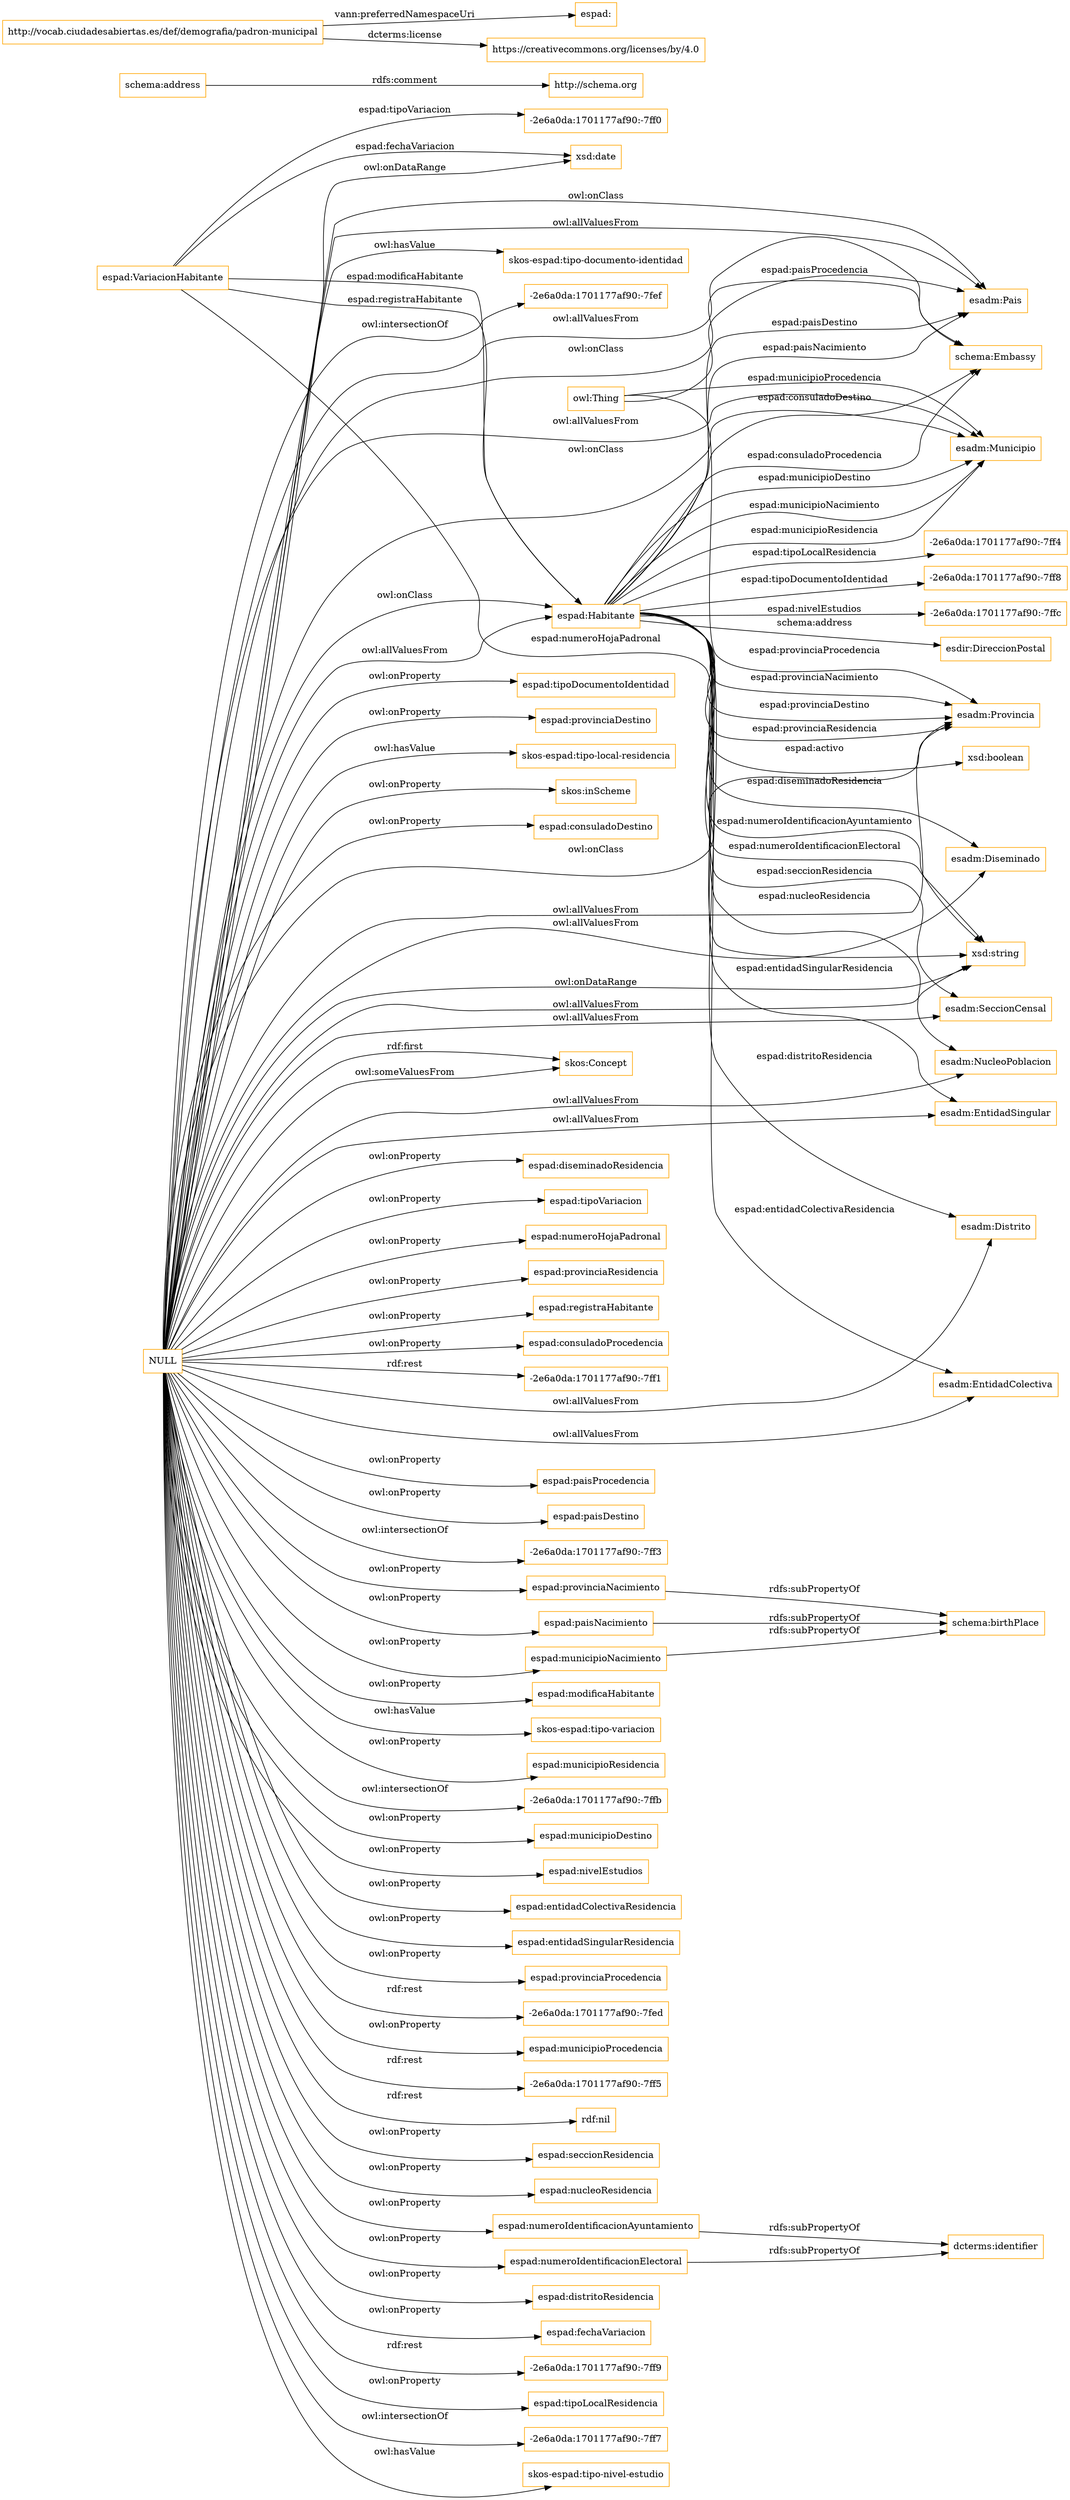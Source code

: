 digraph ar2dtool_diagram { 
rankdir=LR;
size="1501"
node [shape = rectangle, color="orange"]; "espad:Habitante" "schema:Embassy" "esadm:SeccionCensal" "espad:VariacionHabitante" "-2e6a0da:1701177af90:-7ff0" "esadm:Pais" "-2e6a0da:1701177af90:-7ff4" "-2e6a0da:1701177af90:-7ff8" "-2e6a0da:1701177af90:-7ffc" "esadm:NucleoPoblacion" "esdir:DireccionPostal" "esadm:EntidadSingular" "esadm:Distrito" "skos:Concept" "esadm:Municipio" "esadm:Diseminado" "esadm:Provincia" "esadm:EntidadColectiva" ; /*classes style*/
	"NULL" -> "esadm:Municipio" [ label = "owl:allValuesFrom" ];
	"NULL" -> "schema:Embassy" [ label = "owl:onClass" ];
	"NULL" -> "espad:diseminadoResidencia" [ label = "owl:onProperty" ];
	"NULL" -> "esadm:Pais" [ label = "owl:allValuesFrom" ];
	"NULL" -> "espad:tipoVariacion" [ label = "owl:onProperty" ];
	"NULL" -> "skos:Concept" [ label = "rdf:first" ];
	"NULL" -> "espad:Habitante" [ label = "owl:onClass" ];
	"NULL" -> "espad:numeroHojaPadronal" [ label = "owl:onProperty" ];
	"NULL" -> "espad:provinciaResidencia" [ label = "owl:onProperty" ];
	"NULL" -> "espad:registraHabitante" [ label = "owl:onProperty" ];
	"NULL" -> "espad:consuladoProcedencia" [ label = "owl:onProperty" ];
	"NULL" -> "xsd:string" [ label = "owl:allValuesFrom" ];
	"NULL" -> "-2e6a0da:1701177af90:-7ff3" [ label = "owl:intersectionOf" ];
	"NULL" -> "espad:provinciaNacimiento" [ label = "owl:onProperty" ];
	"NULL" -> "espad:modificaHabitante" [ label = "owl:onProperty" ];
	"NULL" -> "skos-espad:tipo-variacion" [ label = "owl:hasValue" ];
	"NULL" -> "espad:municipioResidencia" [ label = "owl:onProperty" ];
	"NULL" -> "-2e6a0da:1701177af90:-7ffb" [ label = "owl:intersectionOf" ];
	"NULL" -> "espad:municipioDestino" [ label = "owl:onProperty" ];
	"NULL" -> "espad:nivelEstudios" [ label = "owl:onProperty" ];
	"NULL" -> "espad:entidadColectivaResidencia" [ label = "owl:onProperty" ];
	"NULL" -> "espad:entidadSingularResidencia" [ label = "owl:onProperty" ];
	"NULL" -> "espad:provinciaProcedencia" [ label = "owl:onProperty" ];
	"NULL" -> "esadm:SeccionCensal" [ label = "owl:allValuesFrom" ];
	"NULL" -> "esadm:Distrito" [ label = "owl:allValuesFrom" ];
	"NULL" -> "-2e6a0da:1701177af90:-7fed" [ label = "rdf:rest" ];
	"NULL" -> "espad:paisNacimiento" [ label = "owl:onProperty" ];
	"NULL" -> "espad:municipioProcedencia" [ label = "owl:onProperty" ];
	"NULL" -> "xsd:date" [ label = "owl:onDataRange" ];
	"NULL" -> "-2e6a0da:1701177af90:-7ff5" [ label = "rdf:rest" ];
	"NULL" -> "rdf:nil" [ label = "rdf:rest" ];
	"NULL" -> "esadm:Provincia" [ label = "owl:onClass" ];
	"NULL" -> "espad:seccionResidencia" [ label = "owl:onProperty" ];
	"NULL" -> "espad:nucleoResidencia" [ label = "owl:onProperty" ];
	"NULL" -> "espad:numeroIdentificacionAyuntamiento" [ label = "owl:onProperty" ];
	"NULL" -> "espad:distritoResidencia" [ label = "owl:onProperty" ];
	"NULL" -> "espad:fechaVariacion" [ label = "owl:onProperty" ];
	"NULL" -> "-2e6a0da:1701177af90:-7ff9" [ label = "rdf:rest" ];
	"NULL" -> "espad:tipoLocalResidencia" [ label = "owl:onProperty" ];
	"NULL" -> "-2e6a0da:1701177af90:-7ff7" [ label = "owl:intersectionOf" ];
	"NULL" -> "skos-espad:tipo-nivel-estudio" [ label = "owl:hasValue" ];
	"NULL" -> "espad:Habitante" [ label = "owl:allValuesFrom" ];
	"NULL" -> "skos-espad:tipo-documento-identidad" [ label = "owl:hasValue" ];
	"NULL" -> "-2e6a0da:1701177af90:-7fef" [ label = "owl:intersectionOf" ];
	"NULL" -> "schema:Embassy" [ label = "owl:allValuesFrom" ];
	"NULL" -> "espad:tipoDocumentoIdentidad" [ label = "owl:onProperty" ];
	"NULL" -> "skos:Concept" [ label = "owl:someValuesFrom" ];
	"NULL" -> "esadm:Municipio" [ label = "owl:onClass" ];
	"NULL" -> "espad:municipioNacimiento" [ label = "owl:onProperty" ];
	"NULL" -> "espad:provinciaDestino" [ label = "owl:onProperty" ];
	"NULL" -> "esadm:EntidadColectiva" [ label = "owl:allValuesFrom" ];
	"NULL" -> "xsd:string" [ label = "owl:onDataRange" ];
	"NULL" -> "esadm:Provincia" [ label = "owl:allValuesFrom" ];
	"NULL" -> "skos-espad:tipo-local-residencia" [ label = "owl:hasValue" ];
	"NULL" -> "espad:numeroIdentificacionElectoral" [ label = "owl:onProperty" ];
	"NULL" -> "esadm:NucleoPoblacion" [ label = "owl:allValuesFrom" ];
	"NULL" -> "esadm:Pais" [ label = "owl:onClass" ];
	"NULL" -> "skos:inScheme" [ label = "owl:onProperty" ];
	"NULL" -> "espad:consuladoDestino" [ label = "owl:onProperty" ];
	"NULL" -> "esadm:Diseminado" [ label = "owl:allValuesFrom" ];
	"NULL" -> "-2e6a0da:1701177af90:-7ff1" [ label = "rdf:rest" ];
	"NULL" -> "espad:paisProcedencia" [ label = "owl:onProperty" ];
	"NULL" -> "esadm:EntidadSingular" [ label = "owl:allValuesFrom" ];
	"NULL" -> "espad:paisDestino" [ label = "owl:onProperty" ];
	"espad:municipioNacimiento" -> "schema:birthPlace" [ label = "rdfs:subPropertyOf" ];
	"espad:numeroIdentificacionElectoral" -> "dcterms:identifier" [ label = "rdfs:subPropertyOf" ];
	"espad:paisNacimiento" -> "schema:birthPlace" [ label = "rdfs:subPropertyOf" ];
	"schema:address" -> "http://schema.org" [ label = "rdfs:comment" ];
	"espad:provinciaNacimiento" -> "schema:birthPlace" [ label = "rdfs:subPropertyOf" ];
	"espad:numeroIdentificacionAyuntamiento" -> "dcterms:identifier" [ label = "rdfs:subPropertyOf" ];
	"http://vocab.ciudadesabiertas.es/def/demografia/padron-municipal" -> "espad:" [ label = "vann:preferredNamespaceUri" ];
	"http://vocab.ciudadesabiertas.es/def/demografia/padron-municipal" -> "https://creativecommons.org/licenses/by/4.0" [ label = "dcterms:license" ];
	"espad:Habitante" -> "schema:Embassy" [ label = "espad:consuladoDestino" ];
	"owl:Thing" -> "esadm:Provincia" [ label = "espad:provinciaProcedencia" ];
	"espad:VariacionHabitante" -> "espad:Habitante" [ label = "espad:modificaHabitante" ];
	"espad:Habitante" -> "esadm:Distrito" [ label = "espad:distritoResidencia" ];
	"espad:VariacionHabitante" -> "-2e6a0da:1701177af90:-7ff0" [ label = "espad:tipoVariacion" ];
	"espad:Habitante" -> "esadm:Diseminado" [ label = "espad:diseminadoResidencia" ];
	"espad:Habitante" -> "esadm:Provincia" [ label = "espad:provinciaNacimiento" ];
	"espad:Habitante" -> "xsd:boolean" [ label = "espad:activo" ];
	"espad:Habitante" -> "esadm:Pais" [ label = "espad:paisDestino" ];
	"espad:Habitante" -> "esadm:EntidadSingular" [ label = "espad:entidadSingularResidencia" ];
	"espad:Habitante" -> "esadm:Provincia" [ label = "espad:provinciaDestino" ];
	"espad:Habitante" -> "esdir:DireccionPostal" [ label = "schema:address" ];
	"espad:Habitante" -> "esadm:Municipio" [ label = "espad:municipioDestino" ];
	"espad:Habitante" -> "esadm:Pais" [ label = "espad:paisNacimiento" ];
	"espad:Habitante" -> "esadm:EntidadColectiva" [ label = "espad:entidadColectivaResidencia" ];
	"espad:Habitante" -> "-2e6a0da:1701177af90:-7ff8" [ label = "espad:tipoDocumentoIdentidad" ];
	"espad:Habitante" -> "esadm:Municipio" [ label = "espad:municipioNacimiento" ];
	"espad:Habitante" -> "esadm:Municipio" [ label = "espad:municipioResidencia" ];
	"espad:Habitante" -> "xsd:string" [ label = "espad:numeroIdentificacionAyuntamiento" ];
	"espad:Habitante" -> "-2e6a0da:1701177af90:-7ffc" [ label = "espad:nivelEstudios" ];
	"espad:Habitante" -> "esadm:SeccionCensal" [ label = "espad:seccionResidencia" ];
	"espad:Habitante" -> "schema:Embassy" [ label = "espad:consuladoProcedencia" ];
	"espad:VariacionHabitante" -> "espad:Habitante" [ label = "espad:registraHabitante" ];
	"owl:Thing" -> "esadm:Municipio" [ label = "espad:municipioProcedencia" ];
	"espad:Habitante" -> "-2e6a0da:1701177af90:-7ff4" [ label = "espad:tipoLocalResidencia" ];
	"espad:VariacionHabitante" -> "xsd:string" [ label = "espad:numeroHojaPadronal" ];
	"espad:Habitante" -> "xsd:string" [ label = "espad:numeroIdentificacionElectoral" ];
	"espad:VariacionHabitante" -> "xsd:date" [ label = "espad:fechaVariacion" ];
	"espad:Habitante" -> "esadm:Provincia" [ label = "espad:provinciaResidencia" ];
	"espad:Habitante" -> "esadm:NucleoPoblacion" [ label = "espad:nucleoResidencia" ];
	"owl:Thing" -> "esadm:Pais" [ label = "espad:paisProcedencia" ];

}

